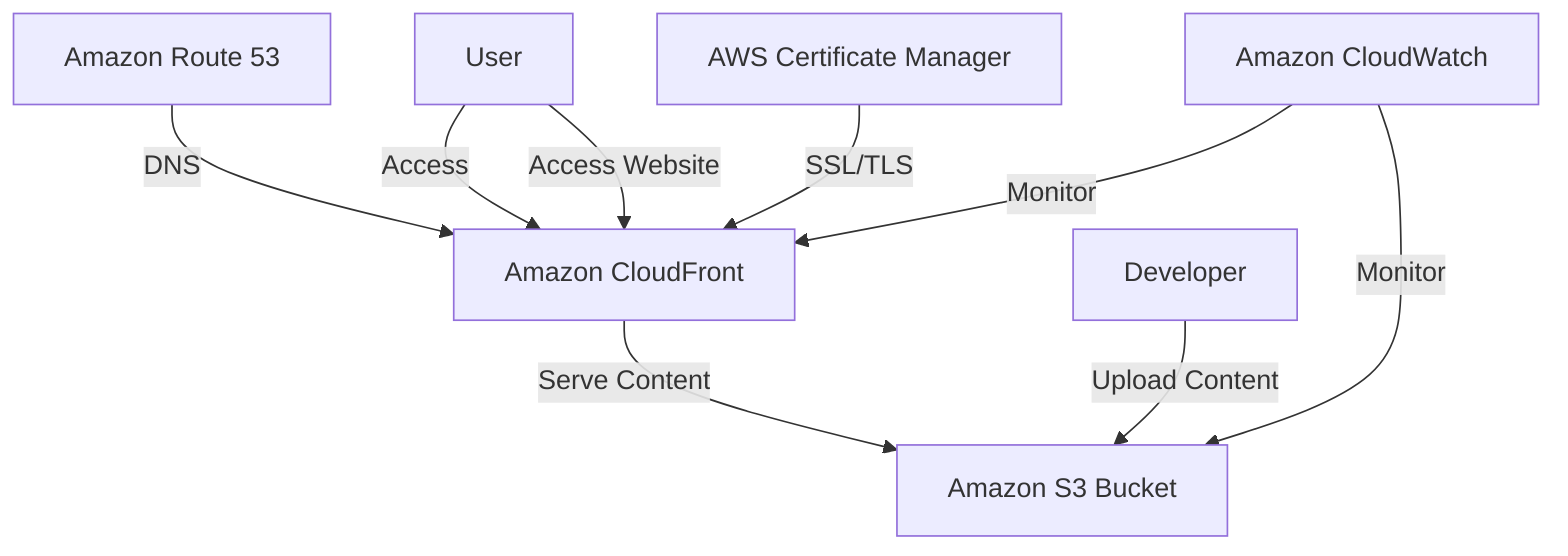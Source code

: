 graph TD
    User[User] -->|Access| CloudFront[Amazon CloudFront]
    CloudFront -->|Serve Content| S3[Amazon S3 Bucket]
    
    Developer[Developer] -->|Upload Content| S3
    
    Route53[Amazon Route 53] -->|DNS| CloudFront
    
    ACM[AWS Certificate Manager] -->|SSL/TLS| CloudFront
    
    CloudWatch[Amazon CloudWatch] -->|Monitor| CloudFront
    CloudWatch -->|Monitor| S3
    
    User -->|Access Website| CloudFront